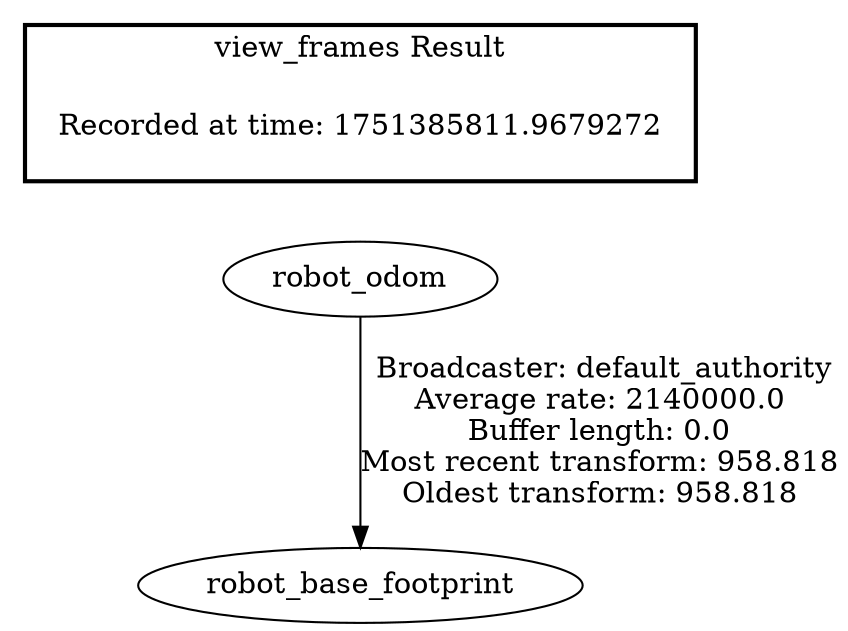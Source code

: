 digraph G {
"robot_odom" -> "robot_base_footprint"[label=" Broadcaster: default_authority\nAverage rate: 2140000.0\nBuffer length: 0.0\nMost recent transform: 958.818\nOldest transform: 958.818\n"];
edge [style=invis];
 subgraph cluster_legend { style=bold; color=black; label ="view_frames Result";
"Recorded at time: 1751385811.9679272"[ shape=plaintext ] ;
}->"robot_odom";
}